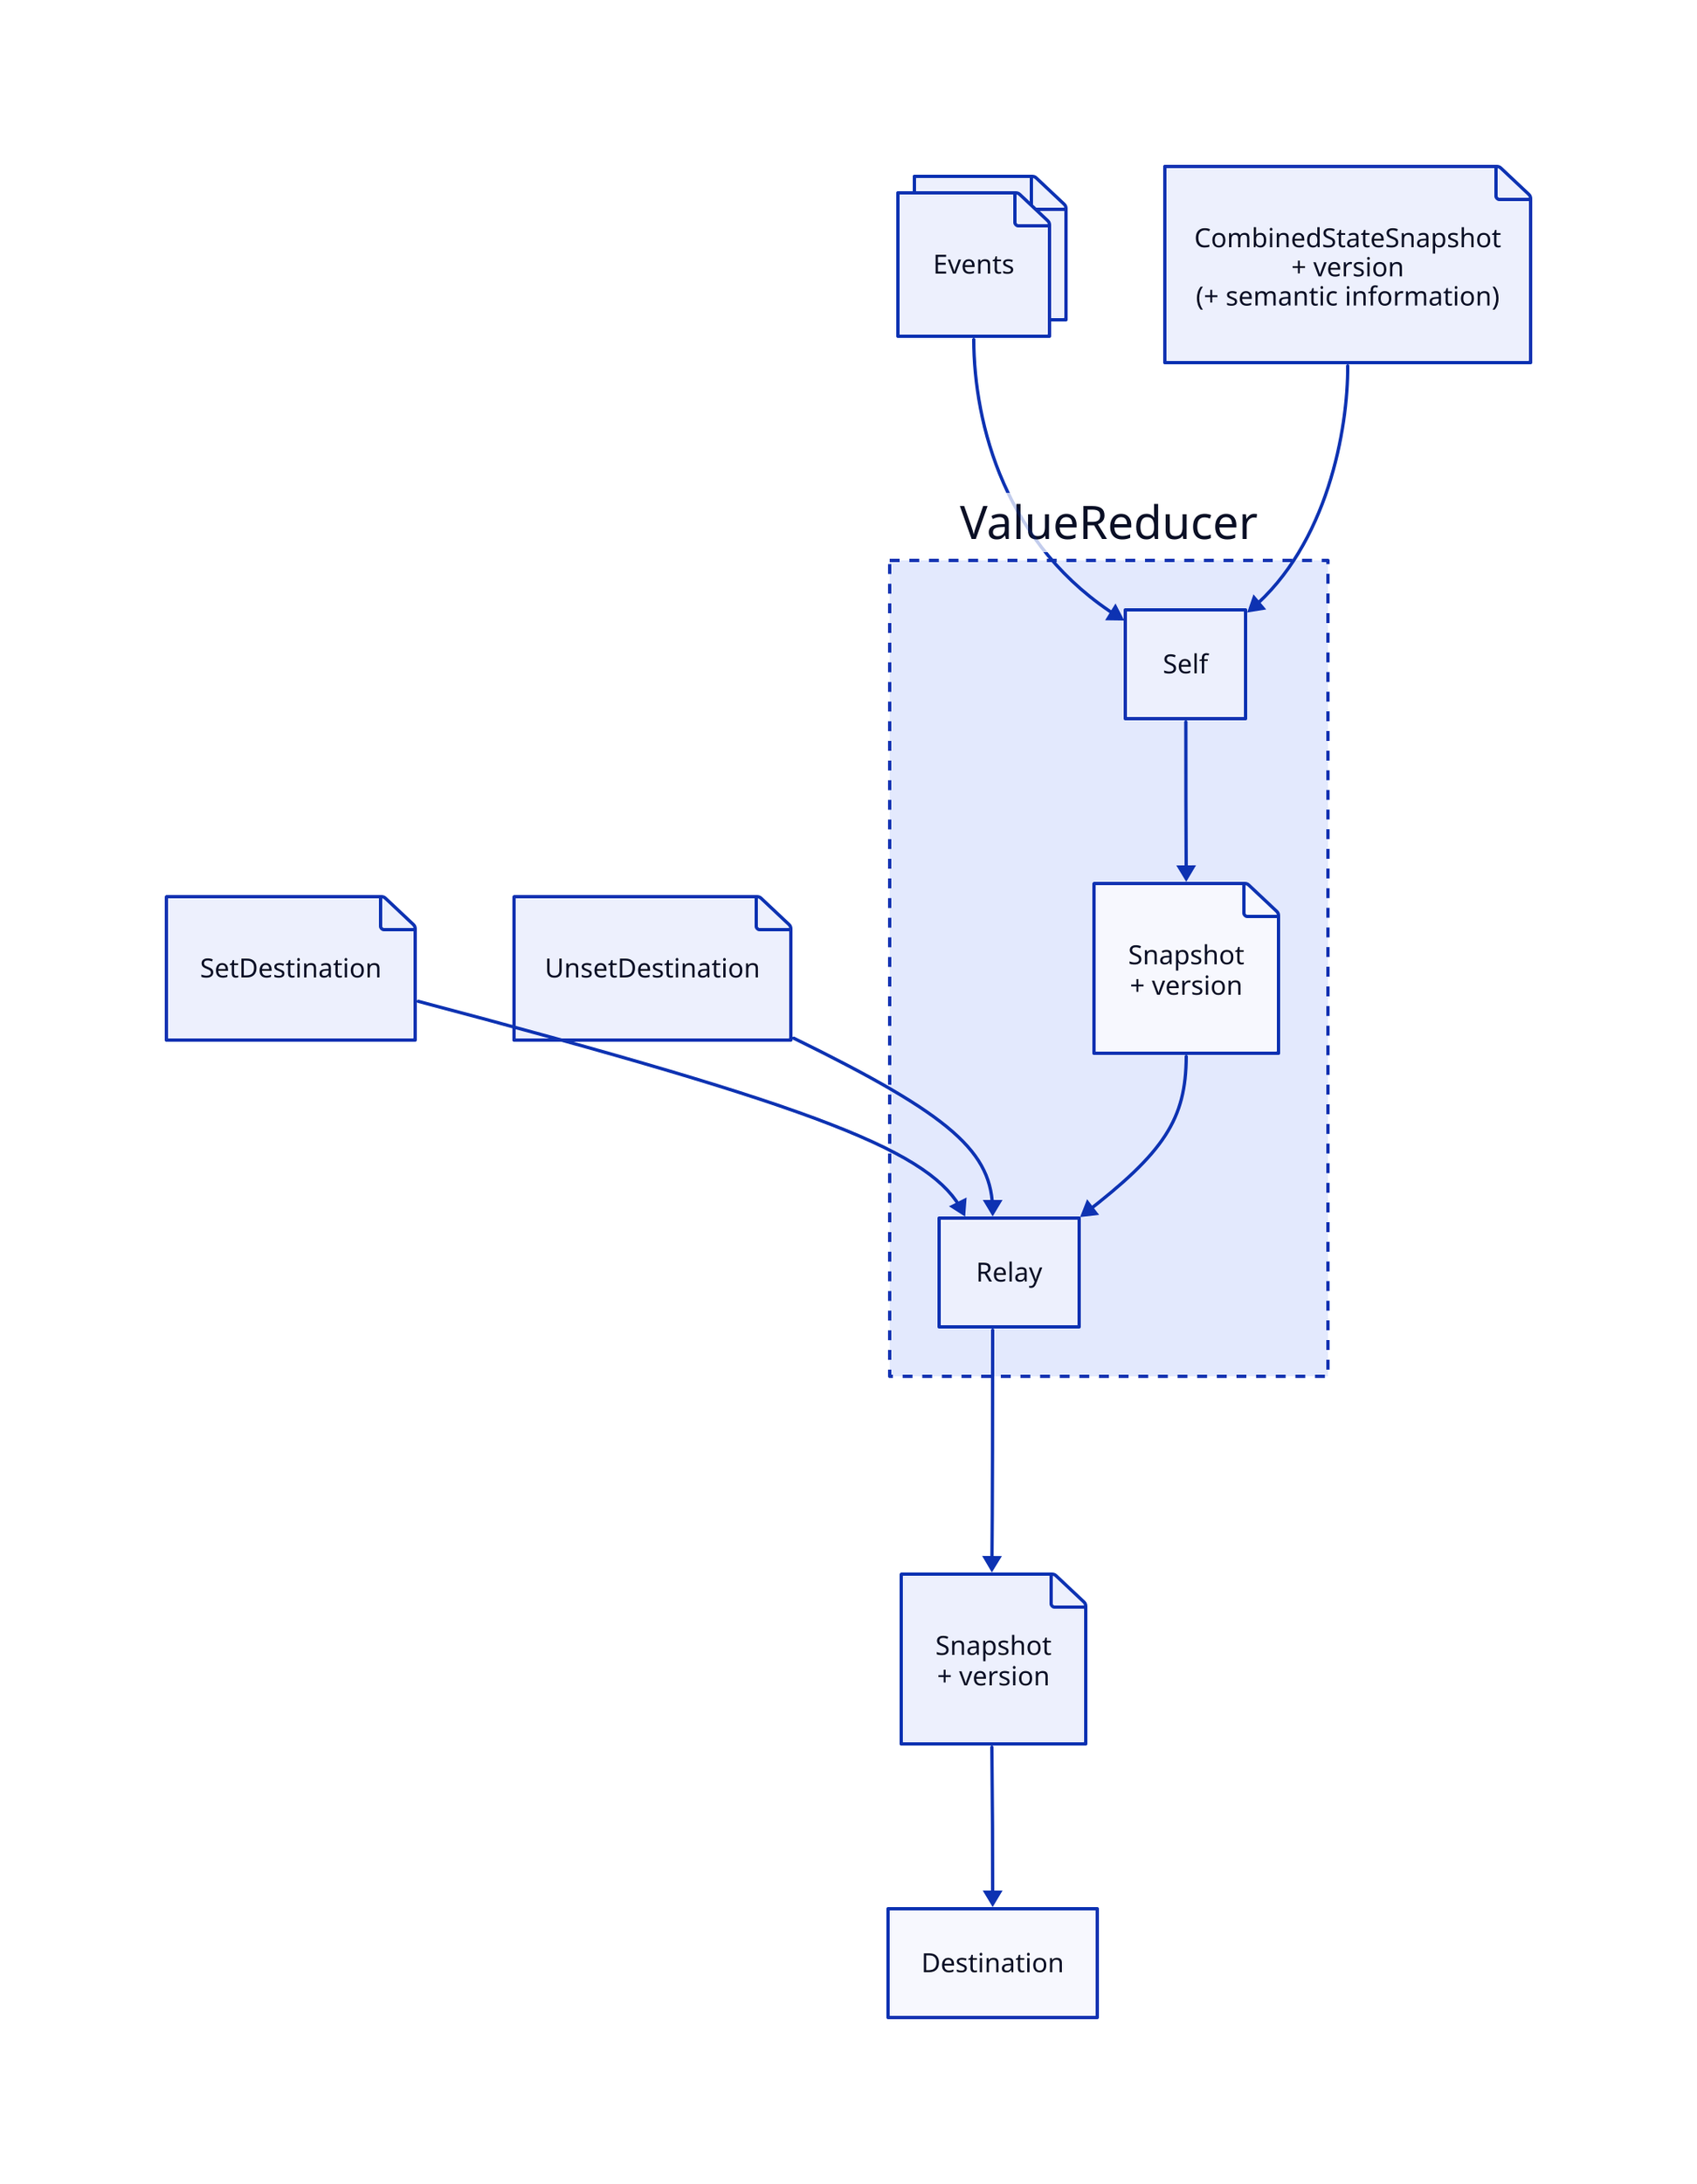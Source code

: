 classes: {
  composition: {
    style.stroke-dash: 3
  }
}

# Input messages
Events: {
  shape: page
  style.multiple: true
}
Events -> ValueReducer.Self
SetDestination: {
  shape: page
}
SetDestination -> ValueReducer.Relay
CombinedStateSnapshot: CombinedStateSnapshot\n+ version\n(+ semantic information) {
  shape: page
}
CombinedStateSnapshot -> ValueReducer.Self
UnsetDestination: {
  shape: page
}
UnsetDestination -> ValueReducer.Relay

# Main actor
ValueReducer: {
  class: composition

  # Internal actors
  Relay
  Self

  Snapshot: Snapshot\n+ version {
    shape: page
  }
  Self -> Snapshot -> Relay
}

# Output messages
StateSnapshot: Snapshot\n+ version {
  shape: page
}
ValueReducer.Relay -> StateSnapshot -> Destination

# Environment actors
Destination
